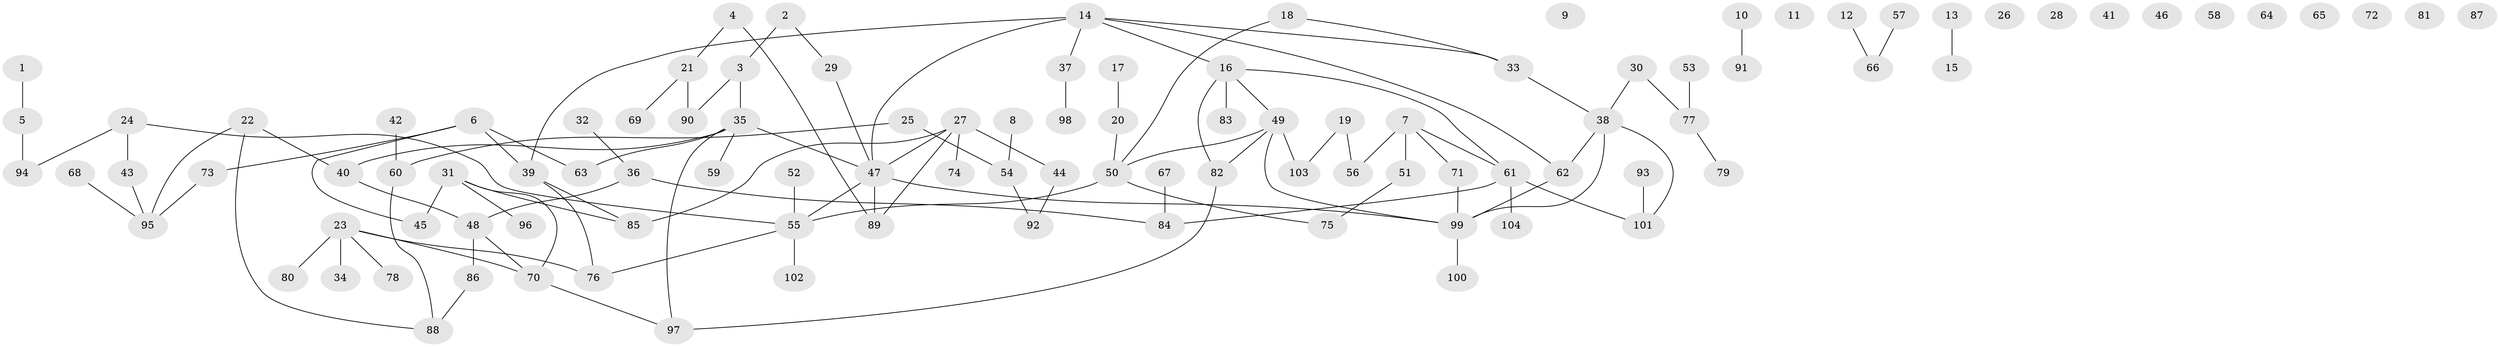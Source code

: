 // Generated by graph-tools (version 1.1) at 2025/25/03/09/25 03:25:20]
// undirected, 104 vertices, 115 edges
graph export_dot {
graph [start="1"]
  node [color=gray90,style=filled];
  1;
  2;
  3;
  4;
  5;
  6;
  7;
  8;
  9;
  10;
  11;
  12;
  13;
  14;
  15;
  16;
  17;
  18;
  19;
  20;
  21;
  22;
  23;
  24;
  25;
  26;
  27;
  28;
  29;
  30;
  31;
  32;
  33;
  34;
  35;
  36;
  37;
  38;
  39;
  40;
  41;
  42;
  43;
  44;
  45;
  46;
  47;
  48;
  49;
  50;
  51;
  52;
  53;
  54;
  55;
  56;
  57;
  58;
  59;
  60;
  61;
  62;
  63;
  64;
  65;
  66;
  67;
  68;
  69;
  70;
  71;
  72;
  73;
  74;
  75;
  76;
  77;
  78;
  79;
  80;
  81;
  82;
  83;
  84;
  85;
  86;
  87;
  88;
  89;
  90;
  91;
  92;
  93;
  94;
  95;
  96;
  97;
  98;
  99;
  100;
  101;
  102;
  103;
  104;
  1 -- 5;
  2 -- 3;
  2 -- 29;
  3 -- 35;
  3 -- 90;
  4 -- 21;
  4 -- 89;
  5 -- 94;
  6 -- 39;
  6 -- 45;
  6 -- 63;
  6 -- 73;
  7 -- 51;
  7 -- 56;
  7 -- 61;
  7 -- 71;
  8 -- 54;
  10 -- 91;
  12 -- 66;
  13 -- 15;
  14 -- 16;
  14 -- 33;
  14 -- 37;
  14 -- 39;
  14 -- 47;
  14 -- 62;
  16 -- 49;
  16 -- 61;
  16 -- 82;
  16 -- 83;
  17 -- 20;
  18 -- 33;
  18 -- 50;
  19 -- 56;
  19 -- 103;
  20 -- 50;
  21 -- 69;
  21 -- 90;
  22 -- 40;
  22 -- 88;
  22 -- 95;
  23 -- 34;
  23 -- 70;
  23 -- 76;
  23 -- 78;
  23 -- 80;
  24 -- 43;
  24 -- 55;
  24 -- 94;
  25 -- 54;
  25 -- 60;
  27 -- 44;
  27 -- 47;
  27 -- 74;
  27 -- 85;
  27 -- 89;
  29 -- 47;
  30 -- 38;
  30 -- 77;
  31 -- 45;
  31 -- 70;
  31 -- 85;
  31 -- 96;
  32 -- 36;
  33 -- 38;
  35 -- 40;
  35 -- 47;
  35 -- 59;
  35 -- 63;
  35 -- 97;
  36 -- 48;
  36 -- 84;
  37 -- 98;
  38 -- 62;
  38 -- 99;
  38 -- 101;
  39 -- 76;
  39 -- 85;
  40 -- 48;
  42 -- 60;
  43 -- 95;
  44 -- 92;
  47 -- 55;
  47 -- 89;
  47 -- 99;
  48 -- 70;
  48 -- 86;
  49 -- 50;
  49 -- 82;
  49 -- 99;
  49 -- 103;
  50 -- 55;
  50 -- 75;
  51 -- 75;
  52 -- 55;
  53 -- 77;
  54 -- 92;
  55 -- 76;
  55 -- 102;
  57 -- 66;
  60 -- 88;
  61 -- 84;
  61 -- 101;
  61 -- 104;
  62 -- 99;
  67 -- 84;
  68 -- 95;
  70 -- 97;
  71 -- 99;
  73 -- 95;
  77 -- 79;
  82 -- 97;
  86 -- 88;
  93 -- 101;
  99 -- 100;
}
